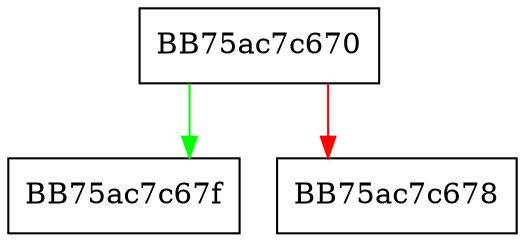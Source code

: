 digraph ActionIsIgnore {
  node [shape="box"];
  graph [splines=ortho];
  BB75ac7c670 -> BB75ac7c67f [color="green"];
  BB75ac7c670 -> BB75ac7c678 [color="red"];
}